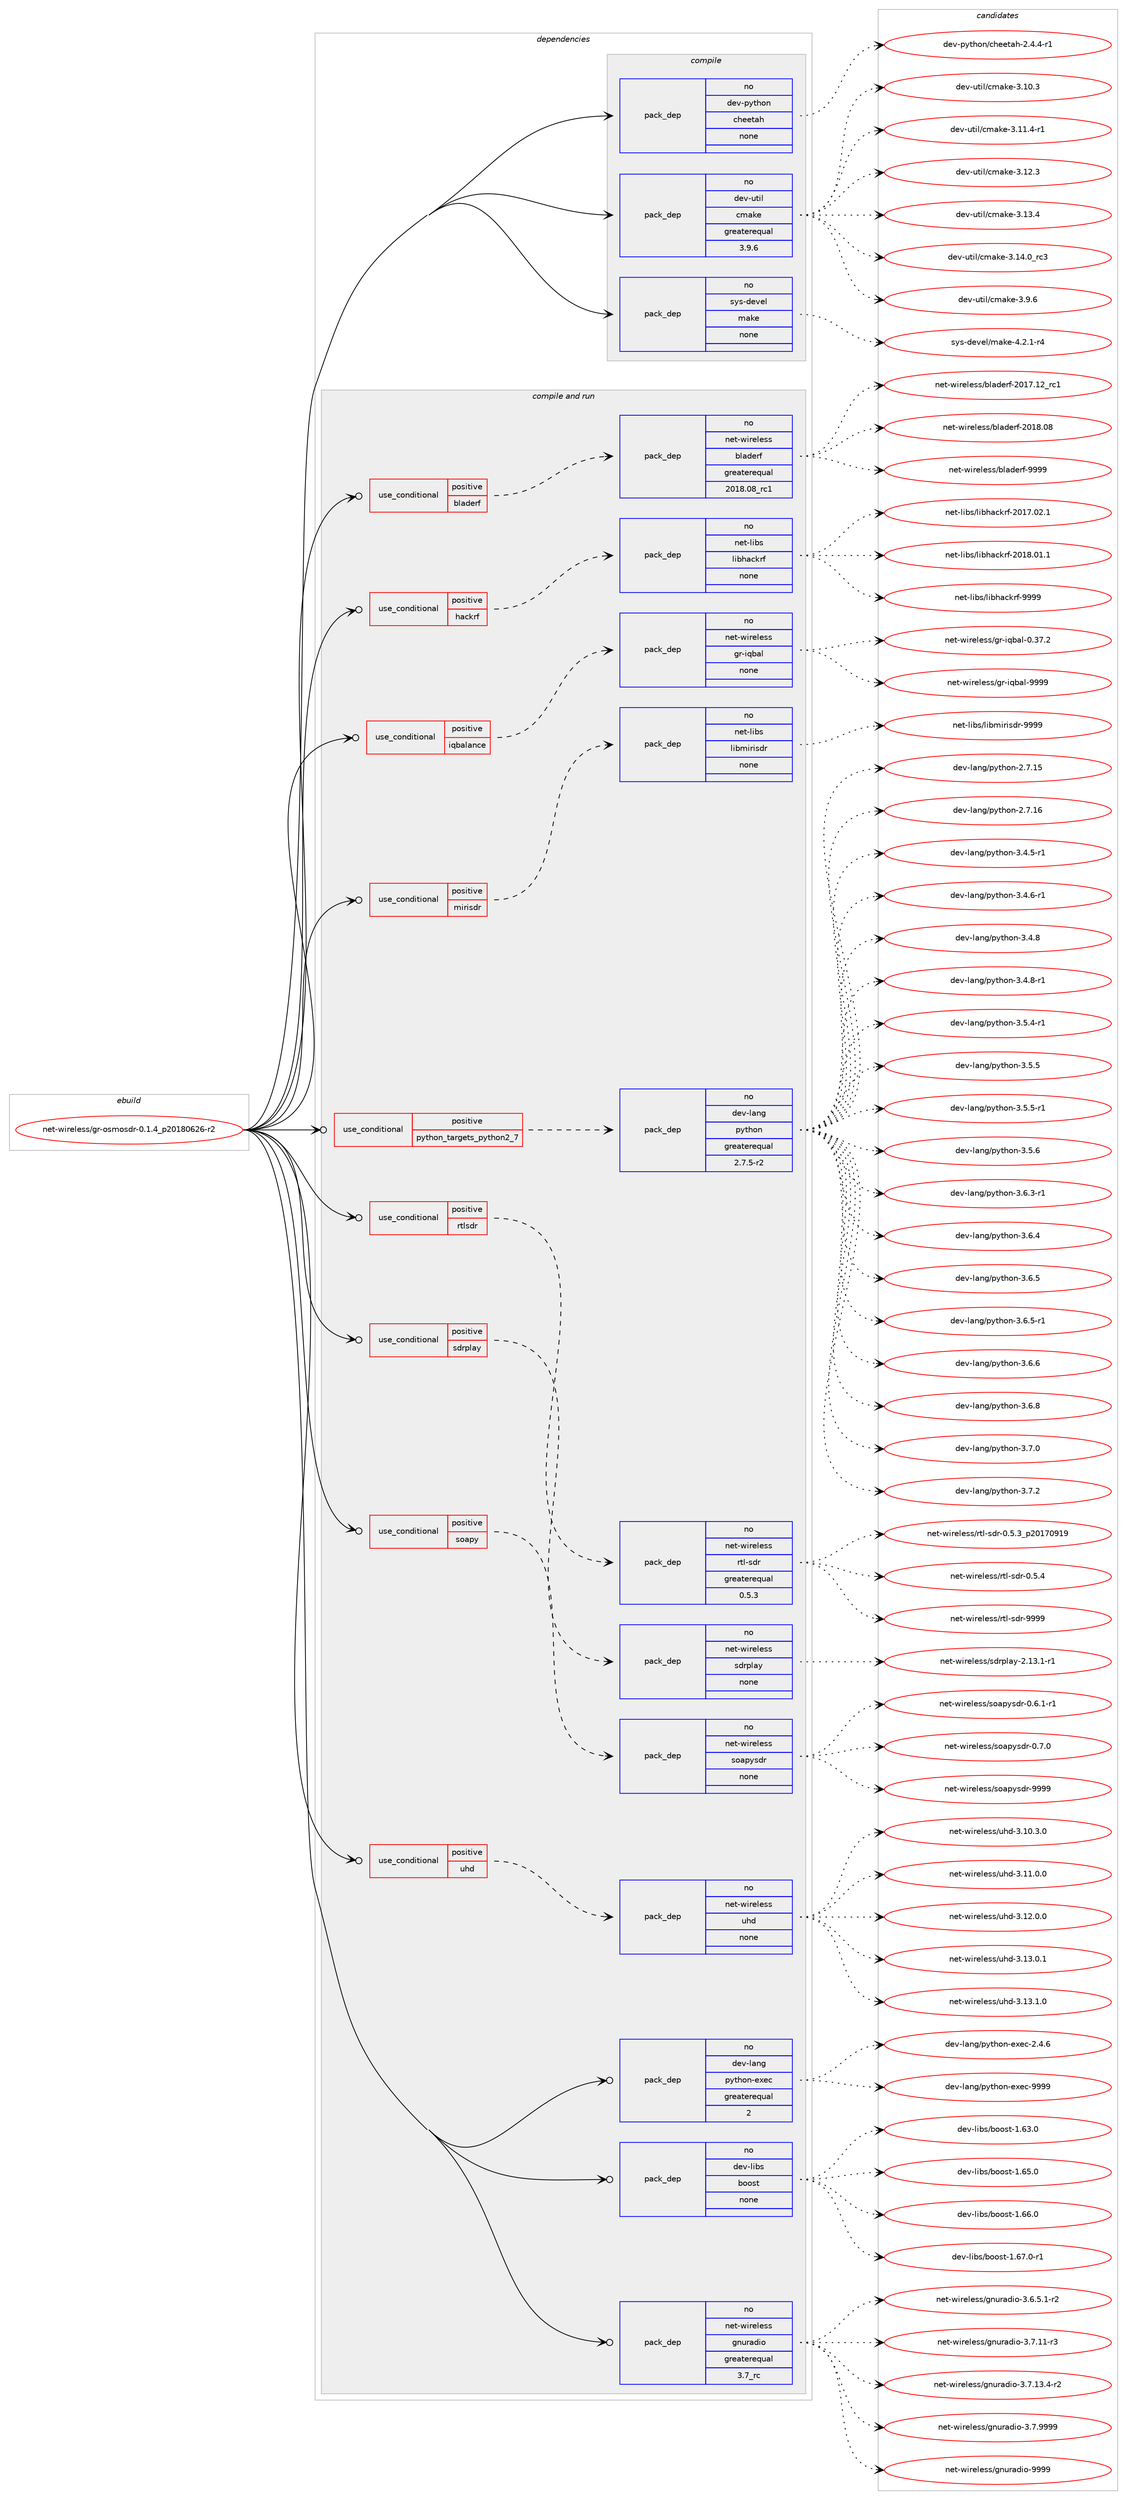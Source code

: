 digraph prolog {

# *************
# Graph options
# *************

newrank=true;
concentrate=true;
compound=true;
graph [rankdir=LR,fontname=Helvetica,fontsize=10,ranksep=1.5];#, ranksep=2.5, nodesep=0.2];
edge  [arrowhead=vee];
node  [fontname=Helvetica,fontsize=10];

# **********
# The ebuild
# **********

subgraph cluster_leftcol {
color=gray;
rank=same;
label=<<i>ebuild</i>>;
id [label="net-wireless/gr-osmosdr-0.1.4_p20180626-r2", color=red, width=4, href="../net-wireless/gr-osmosdr-0.1.4_p20180626-r2.svg"];
}

# ****************
# The dependencies
# ****************

subgraph cluster_midcol {
color=gray;
label=<<i>dependencies</i>>;
subgraph cluster_compile {
fillcolor="#eeeeee";
style=filled;
label=<<i>compile</i>>;
subgraph pack1201664 {
dependency1680487 [label=<<TABLE BORDER="0" CELLBORDER="1" CELLSPACING="0" CELLPADDING="4" WIDTH="220"><TR><TD ROWSPAN="6" CELLPADDING="30">pack_dep</TD></TR><TR><TD WIDTH="110">no</TD></TR><TR><TD>dev-python</TD></TR><TR><TD>cheetah</TD></TR><TR><TD>none</TD></TR><TR><TD></TD></TR></TABLE>>, shape=none, color=blue];
}
id:e -> dependency1680487:w [weight=20,style="solid",arrowhead="vee"];
subgraph pack1201665 {
dependency1680488 [label=<<TABLE BORDER="0" CELLBORDER="1" CELLSPACING="0" CELLPADDING="4" WIDTH="220"><TR><TD ROWSPAN="6" CELLPADDING="30">pack_dep</TD></TR><TR><TD WIDTH="110">no</TD></TR><TR><TD>dev-util</TD></TR><TR><TD>cmake</TD></TR><TR><TD>greaterequal</TD></TR><TR><TD>3.9.6</TD></TR></TABLE>>, shape=none, color=blue];
}
id:e -> dependency1680488:w [weight=20,style="solid",arrowhead="vee"];
subgraph pack1201666 {
dependency1680489 [label=<<TABLE BORDER="0" CELLBORDER="1" CELLSPACING="0" CELLPADDING="4" WIDTH="220"><TR><TD ROWSPAN="6" CELLPADDING="30">pack_dep</TD></TR><TR><TD WIDTH="110">no</TD></TR><TR><TD>sys-devel</TD></TR><TR><TD>make</TD></TR><TR><TD>none</TD></TR><TR><TD></TD></TR></TABLE>>, shape=none, color=blue];
}
id:e -> dependency1680489:w [weight=20,style="solid",arrowhead="vee"];
}
subgraph cluster_compileandrun {
fillcolor="#eeeeee";
style=filled;
label=<<i>compile and run</i>>;
subgraph cond451319 {
dependency1680490 [label=<<TABLE BORDER="0" CELLBORDER="1" CELLSPACING="0" CELLPADDING="4"><TR><TD ROWSPAN="3" CELLPADDING="10">use_conditional</TD></TR><TR><TD>positive</TD></TR><TR><TD>bladerf</TD></TR></TABLE>>, shape=none, color=red];
subgraph pack1201667 {
dependency1680491 [label=<<TABLE BORDER="0" CELLBORDER="1" CELLSPACING="0" CELLPADDING="4" WIDTH="220"><TR><TD ROWSPAN="6" CELLPADDING="30">pack_dep</TD></TR><TR><TD WIDTH="110">no</TD></TR><TR><TD>net-wireless</TD></TR><TR><TD>bladerf</TD></TR><TR><TD>greaterequal</TD></TR><TR><TD>2018.08_rc1</TD></TR></TABLE>>, shape=none, color=blue];
}
dependency1680490:e -> dependency1680491:w [weight=20,style="dashed",arrowhead="vee"];
}
id:e -> dependency1680490:w [weight=20,style="solid",arrowhead="odotvee"];
subgraph cond451320 {
dependency1680492 [label=<<TABLE BORDER="0" CELLBORDER="1" CELLSPACING="0" CELLPADDING="4"><TR><TD ROWSPAN="3" CELLPADDING="10">use_conditional</TD></TR><TR><TD>positive</TD></TR><TR><TD>hackrf</TD></TR></TABLE>>, shape=none, color=red];
subgraph pack1201668 {
dependency1680493 [label=<<TABLE BORDER="0" CELLBORDER="1" CELLSPACING="0" CELLPADDING="4" WIDTH="220"><TR><TD ROWSPAN="6" CELLPADDING="30">pack_dep</TD></TR><TR><TD WIDTH="110">no</TD></TR><TR><TD>net-libs</TD></TR><TR><TD>libhackrf</TD></TR><TR><TD>none</TD></TR><TR><TD></TD></TR></TABLE>>, shape=none, color=blue];
}
dependency1680492:e -> dependency1680493:w [weight=20,style="dashed",arrowhead="vee"];
}
id:e -> dependency1680492:w [weight=20,style="solid",arrowhead="odotvee"];
subgraph cond451321 {
dependency1680494 [label=<<TABLE BORDER="0" CELLBORDER="1" CELLSPACING="0" CELLPADDING="4"><TR><TD ROWSPAN="3" CELLPADDING="10">use_conditional</TD></TR><TR><TD>positive</TD></TR><TR><TD>iqbalance</TD></TR></TABLE>>, shape=none, color=red];
subgraph pack1201669 {
dependency1680495 [label=<<TABLE BORDER="0" CELLBORDER="1" CELLSPACING="0" CELLPADDING="4" WIDTH="220"><TR><TD ROWSPAN="6" CELLPADDING="30">pack_dep</TD></TR><TR><TD WIDTH="110">no</TD></TR><TR><TD>net-wireless</TD></TR><TR><TD>gr-iqbal</TD></TR><TR><TD>none</TD></TR><TR><TD></TD></TR></TABLE>>, shape=none, color=blue];
}
dependency1680494:e -> dependency1680495:w [weight=20,style="dashed",arrowhead="vee"];
}
id:e -> dependency1680494:w [weight=20,style="solid",arrowhead="odotvee"];
subgraph cond451322 {
dependency1680496 [label=<<TABLE BORDER="0" CELLBORDER="1" CELLSPACING="0" CELLPADDING="4"><TR><TD ROWSPAN="3" CELLPADDING="10">use_conditional</TD></TR><TR><TD>positive</TD></TR><TR><TD>mirisdr</TD></TR></TABLE>>, shape=none, color=red];
subgraph pack1201670 {
dependency1680497 [label=<<TABLE BORDER="0" CELLBORDER="1" CELLSPACING="0" CELLPADDING="4" WIDTH="220"><TR><TD ROWSPAN="6" CELLPADDING="30">pack_dep</TD></TR><TR><TD WIDTH="110">no</TD></TR><TR><TD>net-libs</TD></TR><TR><TD>libmirisdr</TD></TR><TR><TD>none</TD></TR><TR><TD></TD></TR></TABLE>>, shape=none, color=blue];
}
dependency1680496:e -> dependency1680497:w [weight=20,style="dashed",arrowhead="vee"];
}
id:e -> dependency1680496:w [weight=20,style="solid",arrowhead="odotvee"];
subgraph cond451323 {
dependency1680498 [label=<<TABLE BORDER="0" CELLBORDER="1" CELLSPACING="0" CELLPADDING="4"><TR><TD ROWSPAN="3" CELLPADDING="10">use_conditional</TD></TR><TR><TD>positive</TD></TR><TR><TD>python_targets_python2_7</TD></TR></TABLE>>, shape=none, color=red];
subgraph pack1201671 {
dependency1680499 [label=<<TABLE BORDER="0" CELLBORDER="1" CELLSPACING="0" CELLPADDING="4" WIDTH="220"><TR><TD ROWSPAN="6" CELLPADDING="30">pack_dep</TD></TR><TR><TD WIDTH="110">no</TD></TR><TR><TD>dev-lang</TD></TR><TR><TD>python</TD></TR><TR><TD>greaterequal</TD></TR><TR><TD>2.7.5-r2</TD></TR></TABLE>>, shape=none, color=blue];
}
dependency1680498:e -> dependency1680499:w [weight=20,style="dashed",arrowhead="vee"];
}
id:e -> dependency1680498:w [weight=20,style="solid",arrowhead="odotvee"];
subgraph cond451324 {
dependency1680500 [label=<<TABLE BORDER="0" CELLBORDER="1" CELLSPACING="0" CELLPADDING="4"><TR><TD ROWSPAN="3" CELLPADDING="10">use_conditional</TD></TR><TR><TD>positive</TD></TR><TR><TD>rtlsdr</TD></TR></TABLE>>, shape=none, color=red];
subgraph pack1201672 {
dependency1680501 [label=<<TABLE BORDER="0" CELLBORDER="1" CELLSPACING="0" CELLPADDING="4" WIDTH="220"><TR><TD ROWSPAN="6" CELLPADDING="30">pack_dep</TD></TR><TR><TD WIDTH="110">no</TD></TR><TR><TD>net-wireless</TD></TR><TR><TD>rtl-sdr</TD></TR><TR><TD>greaterequal</TD></TR><TR><TD>0.5.3</TD></TR></TABLE>>, shape=none, color=blue];
}
dependency1680500:e -> dependency1680501:w [weight=20,style="dashed",arrowhead="vee"];
}
id:e -> dependency1680500:w [weight=20,style="solid",arrowhead="odotvee"];
subgraph cond451325 {
dependency1680502 [label=<<TABLE BORDER="0" CELLBORDER="1" CELLSPACING="0" CELLPADDING="4"><TR><TD ROWSPAN="3" CELLPADDING="10">use_conditional</TD></TR><TR><TD>positive</TD></TR><TR><TD>sdrplay</TD></TR></TABLE>>, shape=none, color=red];
subgraph pack1201673 {
dependency1680503 [label=<<TABLE BORDER="0" CELLBORDER="1" CELLSPACING="0" CELLPADDING="4" WIDTH="220"><TR><TD ROWSPAN="6" CELLPADDING="30">pack_dep</TD></TR><TR><TD WIDTH="110">no</TD></TR><TR><TD>net-wireless</TD></TR><TR><TD>sdrplay</TD></TR><TR><TD>none</TD></TR><TR><TD></TD></TR></TABLE>>, shape=none, color=blue];
}
dependency1680502:e -> dependency1680503:w [weight=20,style="dashed",arrowhead="vee"];
}
id:e -> dependency1680502:w [weight=20,style="solid",arrowhead="odotvee"];
subgraph cond451326 {
dependency1680504 [label=<<TABLE BORDER="0" CELLBORDER="1" CELLSPACING="0" CELLPADDING="4"><TR><TD ROWSPAN="3" CELLPADDING="10">use_conditional</TD></TR><TR><TD>positive</TD></TR><TR><TD>soapy</TD></TR></TABLE>>, shape=none, color=red];
subgraph pack1201674 {
dependency1680505 [label=<<TABLE BORDER="0" CELLBORDER="1" CELLSPACING="0" CELLPADDING="4" WIDTH="220"><TR><TD ROWSPAN="6" CELLPADDING="30">pack_dep</TD></TR><TR><TD WIDTH="110">no</TD></TR><TR><TD>net-wireless</TD></TR><TR><TD>soapysdr</TD></TR><TR><TD>none</TD></TR><TR><TD></TD></TR></TABLE>>, shape=none, color=blue];
}
dependency1680504:e -> dependency1680505:w [weight=20,style="dashed",arrowhead="vee"];
}
id:e -> dependency1680504:w [weight=20,style="solid",arrowhead="odotvee"];
subgraph cond451327 {
dependency1680506 [label=<<TABLE BORDER="0" CELLBORDER="1" CELLSPACING="0" CELLPADDING="4"><TR><TD ROWSPAN="3" CELLPADDING="10">use_conditional</TD></TR><TR><TD>positive</TD></TR><TR><TD>uhd</TD></TR></TABLE>>, shape=none, color=red];
subgraph pack1201675 {
dependency1680507 [label=<<TABLE BORDER="0" CELLBORDER="1" CELLSPACING="0" CELLPADDING="4" WIDTH="220"><TR><TD ROWSPAN="6" CELLPADDING="30">pack_dep</TD></TR><TR><TD WIDTH="110">no</TD></TR><TR><TD>net-wireless</TD></TR><TR><TD>uhd</TD></TR><TR><TD>none</TD></TR><TR><TD></TD></TR></TABLE>>, shape=none, color=blue];
}
dependency1680506:e -> dependency1680507:w [weight=20,style="dashed",arrowhead="vee"];
}
id:e -> dependency1680506:w [weight=20,style="solid",arrowhead="odotvee"];
subgraph pack1201676 {
dependency1680508 [label=<<TABLE BORDER="0" CELLBORDER="1" CELLSPACING="0" CELLPADDING="4" WIDTH="220"><TR><TD ROWSPAN="6" CELLPADDING="30">pack_dep</TD></TR><TR><TD WIDTH="110">no</TD></TR><TR><TD>dev-lang</TD></TR><TR><TD>python-exec</TD></TR><TR><TD>greaterequal</TD></TR><TR><TD>2</TD></TR></TABLE>>, shape=none, color=blue];
}
id:e -> dependency1680508:w [weight=20,style="solid",arrowhead="odotvee"];
subgraph pack1201677 {
dependency1680509 [label=<<TABLE BORDER="0" CELLBORDER="1" CELLSPACING="0" CELLPADDING="4" WIDTH="220"><TR><TD ROWSPAN="6" CELLPADDING="30">pack_dep</TD></TR><TR><TD WIDTH="110">no</TD></TR><TR><TD>dev-libs</TD></TR><TR><TD>boost</TD></TR><TR><TD>none</TD></TR><TR><TD></TD></TR></TABLE>>, shape=none, color=blue];
}
id:e -> dependency1680509:w [weight=20,style="solid",arrowhead="odotvee"];
subgraph pack1201678 {
dependency1680510 [label=<<TABLE BORDER="0" CELLBORDER="1" CELLSPACING="0" CELLPADDING="4" WIDTH="220"><TR><TD ROWSPAN="6" CELLPADDING="30">pack_dep</TD></TR><TR><TD WIDTH="110">no</TD></TR><TR><TD>net-wireless</TD></TR><TR><TD>gnuradio</TD></TR><TR><TD>greaterequal</TD></TR><TR><TD>3.7_rc</TD></TR></TABLE>>, shape=none, color=blue];
}
id:e -> dependency1680510:w [weight=20,style="solid",arrowhead="odotvee"];
}
subgraph cluster_run {
fillcolor="#eeeeee";
style=filled;
label=<<i>run</i>>;
}
}

# **************
# The candidates
# **************

subgraph cluster_choices {
rank=same;
color=gray;
label=<<i>candidates</i>>;

subgraph choice1201664 {
color=black;
nodesep=1;
choice100101118451121211161041111104799104101101116971044550465246524511449 [label="dev-python/cheetah-2.4.4-r1", color=red, width=4,href="../dev-python/cheetah-2.4.4-r1.svg"];
dependency1680487:e -> choice100101118451121211161041111104799104101101116971044550465246524511449:w [style=dotted,weight="100"];
}
subgraph choice1201665 {
color=black;
nodesep=1;
choice1001011184511711610510847991099710710145514649484651 [label="dev-util/cmake-3.10.3", color=red, width=4,href="../dev-util/cmake-3.10.3.svg"];
choice10010111845117116105108479910997107101455146494946524511449 [label="dev-util/cmake-3.11.4-r1", color=red, width=4,href="../dev-util/cmake-3.11.4-r1.svg"];
choice1001011184511711610510847991099710710145514649504651 [label="dev-util/cmake-3.12.3", color=red, width=4,href="../dev-util/cmake-3.12.3.svg"];
choice1001011184511711610510847991099710710145514649514652 [label="dev-util/cmake-3.13.4", color=red, width=4,href="../dev-util/cmake-3.13.4.svg"];
choice1001011184511711610510847991099710710145514649524648951149951 [label="dev-util/cmake-3.14.0_rc3", color=red, width=4,href="../dev-util/cmake-3.14.0_rc3.svg"];
choice10010111845117116105108479910997107101455146574654 [label="dev-util/cmake-3.9.6", color=red, width=4,href="../dev-util/cmake-3.9.6.svg"];
dependency1680488:e -> choice1001011184511711610510847991099710710145514649484651:w [style=dotted,weight="100"];
dependency1680488:e -> choice10010111845117116105108479910997107101455146494946524511449:w [style=dotted,weight="100"];
dependency1680488:e -> choice1001011184511711610510847991099710710145514649504651:w [style=dotted,weight="100"];
dependency1680488:e -> choice1001011184511711610510847991099710710145514649514652:w [style=dotted,weight="100"];
dependency1680488:e -> choice1001011184511711610510847991099710710145514649524648951149951:w [style=dotted,weight="100"];
dependency1680488:e -> choice10010111845117116105108479910997107101455146574654:w [style=dotted,weight="100"];
}
subgraph choice1201666 {
color=black;
nodesep=1;
choice1151211154510010111810110847109971071014552465046494511452 [label="sys-devel/make-4.2.1-r4", color=red, width=4,href="../sys-devel/make-4.2.1-r4.svg"];
dependency1680489:e -> choice1151211154510010111810110847109971071014552465046494511452:w [style=dotted,weight="100"];
}
subgraph choice1201667 {
color=black;
nodesep=1;
choice110101116451191051141011081011151154798108971001011141024550484955464950951149949 [label="net-wireless/bladerf-2017.12_rc1", color=red, width=4,href="../net-wireless/bladerf-2017.12_rc1.svg"];
choice110101116451191051141011081011151154798108971001011141024550484956464856 [label="net-wireless/bladerf-2018.08", color=red, width=4,href="../net-wireless/bladerf-2018.08.svg"];
choice110101116451191051141011081011151154798108971001011141024557575757 [label="net-wireless/bladerf-9999", color=red, width=4,href="../net-wireless/bladerf-9999.svg"];
dependency1680491:e -> choice110101116451191051141011081011151154798108971001011141024550484955464950951149949:w [style=dotted,weight="100"];
dependency1680491:e -> choice110101116451191051141011081011151154798108971001011141024550484956464856:w [style=dotted,weight="100"];
dependency1680491:e -> choice110101116451191051141011081011151154798108971001011141024557575757:w [style=dotted,weight="100"];
}
subgraph choice1201668 {
color=black;
nodesep=1;
choice11010111645108105981154710810598104979910711410245504849554648504649 [label="net-libs/libhackrf-2017.02.1", color=red, width=4,href="../net-libs/libhackrf-2017.02.1.svg"];
choice11010111645108105981154710810598104979910711410245504849564648494649 [label="net-libs/libhackrf-2018.01.1", color=red, width=4,href="../net-libs/libhackrf-2018.01.1.svg"];
choice1101011164510810598115471081059810497991071141024557575757 [label="net-libs/libhackrf-9999", color=red, width=4,href="../net-libs/libhackrf-9999.svg"];
dependency1680493:e -> choice11010111645108105981154710810598104979910711410245504849554648504649:w [style=dotted,weight="100"];
dependency1680493:e -> choice11010111645108105981154710810598104979910711410245504849564648494649:w [style=dotted,weight="100"];
dependency1680493:e -> choice1101011164510810598115471081059810497991071141024557575757:w [style=dotted,weight="100"];
}
subgraph choice1201669 {
color=black;
nodesep=1;
choice110101116451191051141011081011151154710311445105113989710845484651554650 [label="net-wireless/gr-iqbal-0.37.2", color=red, width=4,href="../net-wireless/gr-iqbal-0.37.2.svg"];
choice11010111645119105114101108101115115471031144510511398971084557575757 [label="net-wireless/gr-iqbal-9999", color=red, width=4,href="../net-wireless/gr-iqbal-9999.svg"];
dependency1680495:e -> choice110101116451191051141011081011151154710311445105113989710845484651554650:w [style=dotted,weight="100"];
dependency1680495:e -> choice11010111645119105114101108101115115471031144510511398971084557575757:w [style=dotted,weight="100"];
}
subgraph choice1201670 {
color=black;
nodesep=1;
choice110101116451081059811547108105981091051141051151001144557575757 [label="net-libs/libmirisdr-9999", color=red, width=4,href="../net-libs/libmirisdr-9999.svg"];
dependency1680497:e -> choice110101116451081059811547108105981091051141051151001144557575757:w [style=dotted,weight="100"];
}
subgraph choice1201671 {
color=black;
nodesep=1;
choice10010111845108971101034711212111610411111045504655464953 [label="dev-lang/python-2.7.15", color=red, width=4,href="../dev-lang/python-2.7.15.svg"];
choice10010111845108971101034711212111610411111045504655464954 [label="dev-lang/python-2.7.16", color=red, width=4,href="../dev-lang/python-2.7.16.svg"];
choice1001011184510897110103471121211161041111104551465246534511449 [label="dev-lang/python-3.4.5-r1", color=red, width=4,href="../dev-lang/python-3.4.5-r1.svg"];
choice1001011184510897110103471121211161041111104551465246544511449 [label="dev-lang/python-3.4.6-r1", color=red, width=4,href="../dev-lang/python-3.4.6-r1.svg"];
choice100101118451089711010347112121116104111110455146524656 [label="dev-lang/python-3.4.8", color=red, width=4,href="../dev-lang/python-3.4.8.svg"];
choice1001011184510897110103471121211161041111104551465246564511449 [label="dev-lang/python-3.4.8-r1", color=red, width=4,href="../dev-lang/python-3.4.8-r1.svg"];
choice1001011184510897110103471121211161041111104551465346524511449 [label="dev-lang/python-3.5.4-r1", color=red, width=4,href="../dev-lang/python-3.5.4-r1.svg"];
choice100101118451089711010347112121116104111110455146534653 [label="dev-lang/python-3.5.5", color=red, width=4,href="../dev-lang/python-3.5.5.svg"];
choice1001011184510897110103471121211161041111104551465346534511449 [label="dev-lang/python-3.5.5-r1", color=red, width=4,href="../dev-lang/python-3.5.5-r1.svg"];
choice100101118451089711010347112121116104111110455146534654 [label="dev-lang/python-3.5.6", color=red, width=4,href="../dev-lang/python-3.5.6.svg"];
choice1001011184510897110103471121211161041111104551465446514511449 [label="dev-lang/python-3.6.3-r1", color=red, width=4,href="../dev-lang/python-3.6.3-r1.svg"];
choice100101118451089711010347112121116104111110455146544652 [label="dev-lang/python-3.6.4", color=red, width=4,href="../dev-lang/python-3.6.4.svg"];
choice100101118451089711010347112121116104111110455146544653 [label="dev-lang/python-3.6.5", color=red, width=4,href="../dev-lang/python-3.6.5.svg"];
choice1001011184510897110103471121211161041111104551465446534511449 [label="dev-lang/python-3.6.5-r1", color=red, width=4,href="../dev-lang/python-3.6.5-r1.svg"];
choice100101118451089711010347112121116104111110455146544654 [label="dev-lang/python-3.6.6", color=red, width=4,href="../dev-lang/python-3.6.6.svg"];
choice100101118451089711010347112121116104111110455146544656 [label="dev-lang/python-3.6.8", color=red, width=4,href="../dev-lang/python-3.6.8.svg"];
choice100101118451089711010347112121116104111110455146554648 [label="dev-lang/python-3.7.0", color=red, width=4,href="../dev-lang/python-3.7.0.svg"];
choice100101118451089711010347112121116104111110455146554650 [label="dev-lang/python-3.7.2", color=red, width=4,href="../dev-lang/python-3.7.2.svg"];
dependency1680499:e -> choice10010111845108971101034711212111610411111045504655464953:w [style=dotted,weight="100"];
dependency1680499:e -> choice10010111845108971101034711212111610411111045504655464954:w [style=dotted,weight="100"];
dependency1680499:e -> choice1001011184510897110103471121211161041111104551465246534511449:w [style=dotted,weight="100"];
dependency1680499:e -> choice1001011184510897110103471121211161041111104551465246544511449:w [style=dotted,weight="100"];
dependency1680499:e -> choice100101118451089711010347112121116104111110455146524656:w [style=dotted,weight="100"];
dependency1680499:e -> choice1001011184510897110103471121211161041111104551465246564511449:w [style=dotted,weight="100"];
dependency1680499:e -> choice1001011184510897110103471121211161041111104551465346524511449:w [style=dotted,weight="100"];
dependency1680499:e -> choice100101118451089711010347112121116104111110455146534653:w [style=dotted,weight="100"];
dependency1680499:e -> choice1001011184510897110103471121211161041111104551465346534511449:w [style=dotted,weight="100"];
dependency1680499:e -> choice100101118451089711010347112121116104111110455146534654:w [style=dotted,weight="100"];
dependency1680499:e -> choice1001011184510897110103471121211161041111104551465446514511449:w [style=dotted,weight="100"];
dependency1680499:e -> choice100101118451089711010347112121116104111110455146544652:w [style=dotted,weight="100"];
dependency1680499:e -> choice100101118451089711010347112121116104111110455146544653:w [style=dotted,weight="100"];
dependency1680499:e -> choice1001011184510897110103471121211161041111104551465446534511449:w [style=dotted,weight="100"];
dependency1680499:e -> choice100101118451089711010347112121116104111110455146544654:w [style=dotted,weight="100"];
dependency1680499:e -> choice100101118451089711010347112121116104111110455146544656:w [style=dotted,weight="100"];
dependency1680499:e -> choice100101118451089711010347112121116104111110455146554648:w [style=dotted,weight="100"];
dependency1680499:e -> choice100101118451089711010347112121116104111110455146554650:w [style=dotted,weight="100"];
}
subgraph choice1201672 {
color=black;
nodesep=1;
choice110101116451191051141011081011151154711411610845115100114454846534651951125048495548574957 [label="net-wireless/rtl-sdr-0.5.3_p20170919", color=red, width=4,href="../net-wireless/rtl-sdr-0.5.3_p20170919.svg"];
choice110101116451191051141011081011151154711411610845115100114454846534652 [label="net-wireless/rtl-sdr-0.5.4", color=red, width=4,href="../net-wireless/rtl-sdr-0.5.4.svg"];
choice1101011164511910511410110810111511547114116108451151001144557575757 [label="net-wireless/rtl-sdr-9999", color=red, width=4,href="../net-wireless/rtl-sdr-9999.svg"];
dependency1680501:e -> choice110101116451191051141011081011151154711411610845115100114454846534651951125048495548574957:w [style=dotted,weight="100"];
dependency1680501:e -> choice110101116451191051141011081011151154711411610845115100114454846534652:w [style=dotted,weight="100"];
dependency1680501:e -> choice1101011164511910511410110810111511547114116108451151001144557575757:w [style=dotted,weight="100"];
}
subgraph choice1201673 {
color=black;
nodesep=1;
choice110101116451191051141011081011151154711510011411210897121455046495146494511449 [label="net-wireless/sdrplay-2.13.1-r1", color=red, width=4,href="../net-wireless/sdrplay-2.13.1-r1.svg"];
dependency1680503:e -> choice110101116451191051141011081011151154711510011411210897121455046495146494511449:w [style=dotted,weight="100"];
}
subgraph choice1201674 {
color=black;
nodesep=1;
choice1101011164511910511410110810111511547115111971121211151001144548465446494511449 [label="net-wireless/soapysdr-0.6.1-r1", color=red, width=4,href="../net-wireless/soapysdr-0.6.1-r1.svg"];
choice110101116451191051141011081011151154711511197112121115100114454846554648 [label="net-wireless/soapysdr-0.7.0", color=red, width=4,href="../net-wireless/soapysdr-0.7.0.svg"];
choice1101011164511910511410110810111511547115111971121211151001144557575757 [label="net-wireless/soapysdr-9999", color=red, width=4,href="../net-wireless/soapysdr-9999.svg"];
dependency1680505:e -> choice1101011164511910511410110810111511547115111971121211151001144548465446494511449:w [style=dotted,weight="100"];
dependency1680505:e -> choice110101116451191051141011081011151154711511197112121115100114454846554648:w [style=dotted,weight="100"];
dependency1680505:e -> choice1101011164511910511410110810111511547115111971121211151001144557575757:w [style=dotted,weight="100"];
}
subgraph choice1201675 {
color=black;
nodesep=1;
choice1101011164511910511410110810111511547117104100455146494846514648 [label="net-wireless/uhd-3.10.3.0", color=red, width=4,href="../net-wireless/uhd-3.10.3.0.svg"];
choice1101011164511910511410110810111511547117104100455146494946484648 [label="net-wireless/uhd-3.11.0.0", color=red, width=4,href="../net-wireless/uhd-3.11.0.0.svg"];
choice1101011164511910511410110810111511547117104100455146495046484648 [label="net-wireless/uhd-3.12.0.0", color=red, width=4,href="../net-wireless/uhd-3.12.0.0.svg"];
choice1101011164511910511410110810111511547117104100455146495146484649 [label="net-wireless/uhd-3.13.0.1", color=red, width=4,href="../net-wireless/uhd-3.13.0.1.svg"];
choice1101011164511910511410110810111511547117104100455146495146494648 [label="net-wireless/uhd-3.13.1.0", color=red, width=4,href="../net-wireless/uhd-3.13.1.0.svg"];
dependency1680507:e -> choice1101011164511910511410110810111511547117104100455146494846514648:w [style=dotted,weight="100"];
dependency1680507:e -> choice1101011164511910511410110810111511547117104100455146494946484648:w [style=dotted,weight="100"];
dependency1680507:e -> choice1101011164511910511410110810111511547117104100455146495046484648:w [style=dotted,weight="100"];
dependency1680507:e -> choice1101011164511910511410110810111511547117104100455146495146484649:w [style=dotted,weight="100"];
dependency1680507:e -> choice1101011164511910511410110810111511547117104100455146495146494648:w [style=dotted,weight="100"];
}
subgraph choice1201676 {
color=black;
nodesep=1;
choice1001011184510897110103471121211161041111104510112010199455046524654 [label="dev-lang/python-exec-2.4.6", color=red, width=4,href="../dev-lang/python-exec-2.4.6.svg"];
choice10010111845108971101034711212111610411111045101120101994557575757 [label="dev-lang/python-exec-9999", color=red, width=4,href="../dev-lang/python-exec-9999.svg"];
dependency1680508:e -> choice1001011184510897110103471121211161041111104510112010199455046524654:w [style=dotted,weight="100"];
dependency1680508:e -> choice10010111845108971101034711212111610411111045101120101994557575757:w [style=dotted,weight="100"];
}
subgraph choice1201677 {
color=black;
nodesep=1;
choice1001011184510810598115479811111111511645494654514648 [label="dev-libs/boost-1.63.0", color=red, width=4,href="../dev-libs/boost-1.63.0.svg"];
choice1001011184510810598115479811111111511645494654534648 [label="dev-libs/boost-1.65.0", color=red, width=4,href="../dev-libs/boost-1.65.0.svg"];
choice1001011184510810598115479811111111511645494654544648 [label="dev-libs/boost-1.66.0", color=red, width=4,href="../dev-libs/boost-1.66.0.svg"];
choice10010111845108105981154798111111115116454946545546484511449 [label="dev-libs/boost-1.67.0-r1", color=red, width=4,href="../dev-libs/boost-1.67.0-r1.svg"];
dependency1680509:e -> choice1001011184510810598115479811111111511645494654514648:w [style=dotted,weight="100"];
dependency1680509:e -> choice1001011184510810598115479811111111511645494654534648:w [style=dotted,weight="100"];
dependency1680509:e -> choice1001011184510810598115479811111111511645494654544648:w [style=dotted,weight="100"];
dependency1680509:e -> choice10010111845108105981154798111111115116454946545546484511449:w [style=dotted,weight="100"];
}
subgraph choice1201678 {
color=black;
nodesep=1;
choice11010111645119105114101108101115115471031101171149710010511145514654465346494511450 [label="net-wireless/gnuradio-3.6.5.1-r2", color=red, width=4,href="../net-wireless/gnuradio-3.6.5.1-r2.svg"];
choice110101116451191051141011081011151154710311011711497100105111455146554649494511451 [label="net-wireless/gnuradio-3.7.11-r3", color=red, width=4,href="../net-wireless/gnuradio-3.7.11-r3.svg"];
choice1101011164511910511410110810111511547103110117114971001051114551465546495146524511450 [label="net-wireless/gnuradio-3.7.13.4-r2", color=red, width=4,href="../net-wireless/gnuradio-3.7.13.4-r2.svg"];
choice110101116451191051141011081011151154710311011711497100105111455146554657575757 [label="net-wireless/gnuradio-3.7.9999", color=red, width=4,href="../net-wireless/gnuradio-3.7.9999.svg"];
choice1101011164511910511410110810111511547103110117114971001051114557575757 [label="net-wireless/gnuradio-9999", color=red, width=4,href="../net-wireless/gnuradio-9999.svg"];
dependency1680510:e -> choice11010111645119105114101108101115115471031101171149710010511145514654465346494511450:w [style=dotted,weight="100"];
dependency1680510:e -> choice110101116451191051141011081011151154710311011711497100105111455146554649494511451:w [style=dotted,weight="100"];
dependency1680510:e -> choice1101011164511910511410110810111511547103110117114971001051114551465546495146524511450:w [style=dotted,weight="100"];
dependency1680510:e -> choice110101116451191051141011081011151154710311011711497100105111455146554657575757:w [style=dotted,weight="100"];
dependency1680510:e -> choice1101011164511910511410110810111511547103110117114971001051114557575757:w [style=dotted,weight="100"];
}
}

}

